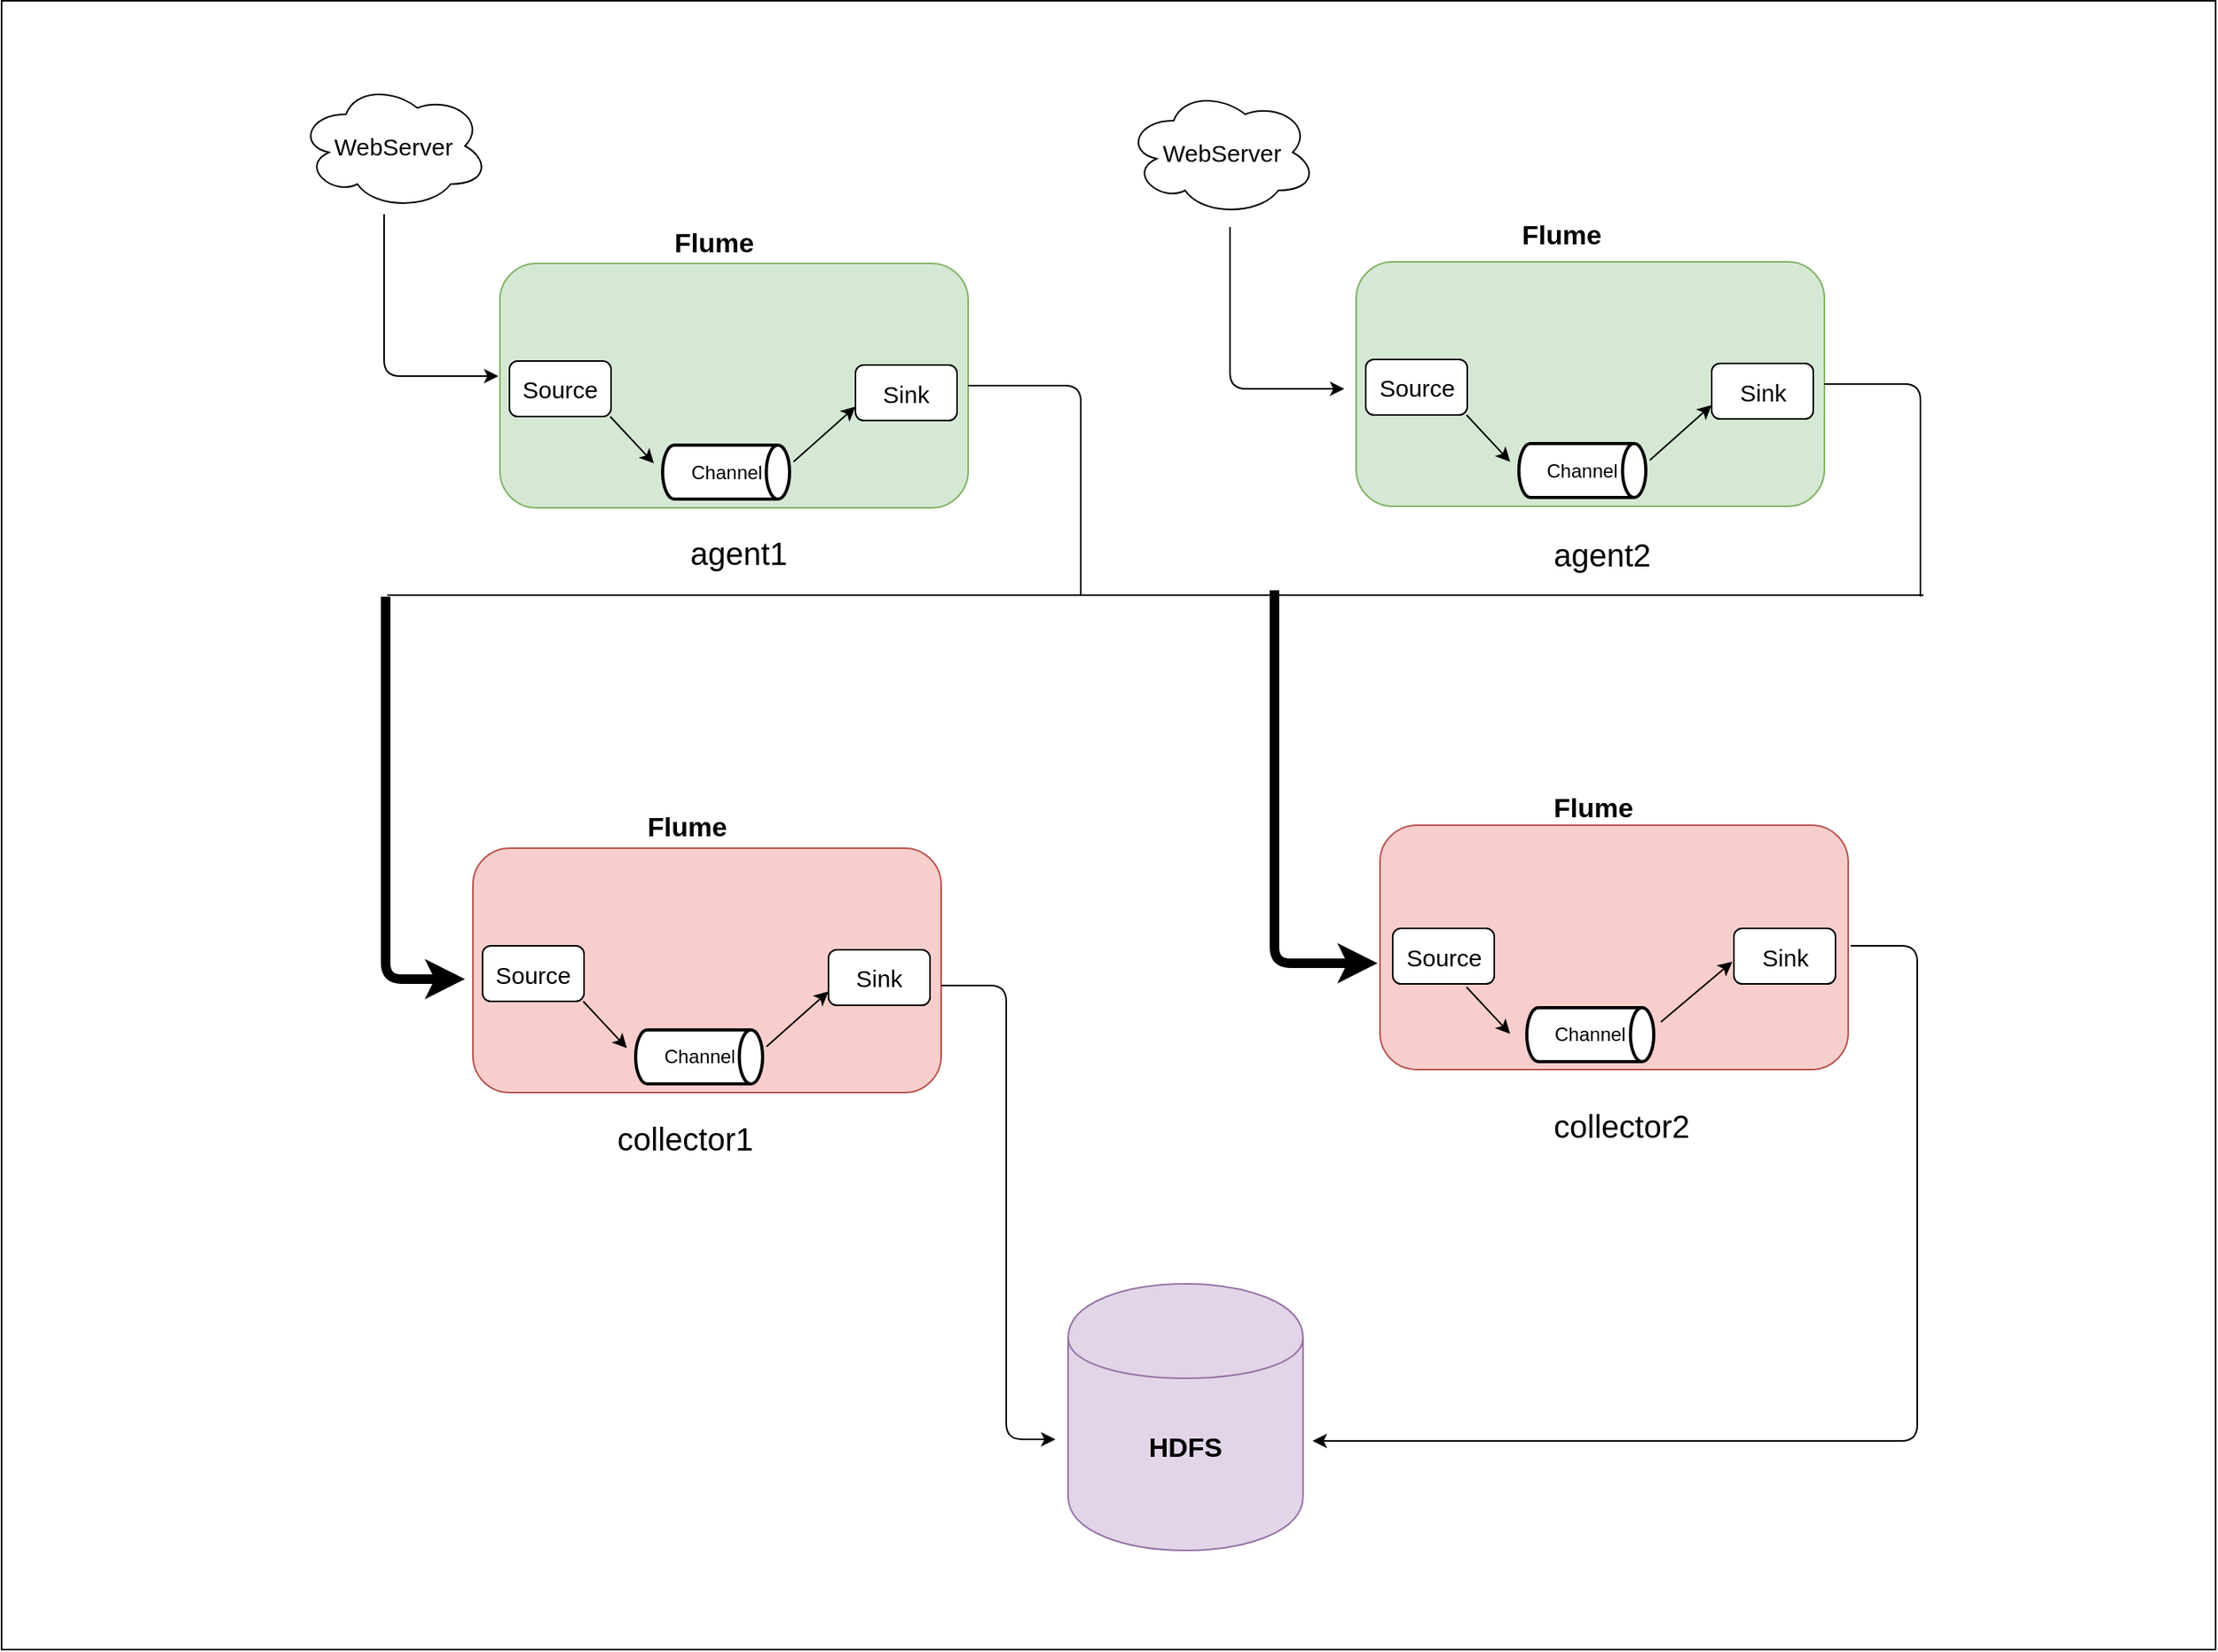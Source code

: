 <mxfile version="11.1.4" type="device"><diagram id="WMhzru6LmfBHeB0P4Uh0" name="Page-1"><mxGraphModel dx="2431" dy="1177" grid="0" gridSize="10" guides="1" tooltips="1" connect="1" arrows="1" fold="1" page="0" pageScale="1" pageWidth="827" pageHeight="1169" math="0" shadow="0"><root><mxCell id="0"/><mxCell id="1" parent="0"/><mxCell id="ZZsOsE4TCftsCT6GJfCH-33" value="" style="rounded=0;whiteSpace=wrap;html=1;" vertex="1" parent="1"><mxGeometry x="-118" y="34.5" width="1395" height="1039" as="geometry"/></mxCell><mxCell id="Zj9gA3SkN2TESLbPn28m-3" value="" style="rounded=1;whiteSpace=wrap;html=1;fillColor=#d5e8d4;strokeColor=#82b366;" parent="1" vertex="1"><mxGeometry x="196" y="200" width="295" height="154" as="geometry"/></mxCell><mxCell id="Zj9gA3SkN2TESLbPn28m-10" value="" style="endArrow=classic;html=1;" parent="1" edge="1"><mxGeometry width="50" height="50" relative="1" as="geometry"><mxPoint x="123" y="169" as="sourcePoint"/><mxPoint x="195" y="271" as="targetPoint"/><Array as="points"><mxPoint x="123" y="271"/></Array></mxGeometry></mxCell><mxCell id="Zj9gA3SkN2TESLbPn28m-12" value="&lt;font style=&quot;font-size: 17px&quot;&gt;&lt;b&gt;Flume&lt;/b&gt;&lt;/font&gt;" style="text;html=1;resizable=0;points=[];autosize=1;align=left;verticalAlign=top;spacingTop=-4;" parent="1" vertex="1"><mxGeometry x="303.5" y="174.5" width="60" height="15" as="geometry"/></mxCell><mxCell id="Zj9gA3SkN2TESLbPn28m-14" value="&lt;span style=&quot;font-size: 15px ; white-space: normal&quot;&gt;Source&lt;/span&gt;" style="rounded=1;whiteSpace=wrap;html=1;" parent="1" vertex="1"><mxGeometry x="202" y="261.5" width="64" height="35" as="geometry"/></mxCell><mxCell id="Zj9gA3SkN2TESLbPn28m-15" value="" style="endArrow=classic;html=1;" parent="1" edge="1"><mxGeometry width="50" height="50" relative="1" as="geometry"><mxPoint x="265.5" y="296.5" as="sourcePoint"/><mxPoint x="293" y="326" as="targetPoint"/></mxGeometry></mxCell><mxCell id="Zj9gA3SkN2TESLbPn28m-17" value="Channel" style="strokeWidth=2;html=1;shape=mxgraph.flowchart.direct_data;whiteSpace=wrap;" parent="1" vertex="1"><mxGeometry x="298.5" y="314.5" width="80" height="34" as="geometry"/></mxCell><mxCell id="Zj9gA3SkN2TESLbPn28m-19" value="" style="endArrow=classic;html=1;entryX=0;entryY=0.75;entryDx=0;entryDy=0;" parent="1" target="Zj9gA3SkN2TESLbPn28m-20" edge="1"><mxGeometry width="50" height="50" relative="1" as="geometry"><mxPoint x="381" y="325" as="sourcePoint"/><mxPoint x="414" y="292" as="targetPoint"/></mxGeometry></mxCell><mxCell id="Zj9gA3SkN2TESLbPn28m-20" value="&lt;span style=&quot;font-size: 15px ; white-space: normal&quot;&gt;Sink&lt;/span&gt;" style="rounded=1;whiteSpace=wrap;html=1;" parent="1" vertex="1"><mxGeometry x="420" y="264" width="64" height="35" as="geometry"/></mxCell><mxCell id="Zj9gA3SkN2TESLbPn28m-21" value="" style="rounded=1;whiteSpace=wrap;html=1;fillColor=#d5e8d4;strokeColor=#82b366;" parent="1" vertex="1"><mxGeometry x="735.5" y="199" width="295" height="154" as="geometry"/></mxCell><mxCell id="Zj9gA3SkN2TESLbPn28m-22" value="&lt;span style=&quot;font-size: 15px ; white-space: normal&quot;&gt;Source&lt;/span&gt;" style="rounded=1;whiteSpace=wrap;html=1;" parent="1" vertex="1"><mxGeometry x="741.5" y="260.5" width="64" height="35" as="geometry"/></mxCell><mxCell id="Zj9gA3SkN2TESLbPn28m-23" value="" style="endArrow=classic;html=1;" parent="1" edge="1"><mxGeometry width="50" height="50" relative="1" as="geometry"><mxPoint x="805" y="295.5" as="sourcePoint"/><mxPoint x="832.5" y="325" as="targetPoint"/></mxGeometry></mxCell><mxCell id="Zj9gA3SkN2TESLbPn28m-24" value="Channel" style="strokeWidth=2;html=1;shape=mxgraph.flowchart.direct_data;whiteSpace=wrap;" parent="1" vertex="1"><mxGeometry x="838" y="313.5" width="80" height="34" as="geometry"/></mxCell><mxCell id="Zj9gA3SkN2TESLbPn28m-25" value="" style="endArrow=classic;html=1;entryX=0;entryY=0.75;entryDx=0;entryDy=0;" parent="1" target="Zj9gA3SkN2TESLbPn28m-26" edge="1"><mxGeometry width="50" height="50" relative="1" as="geometry"><mxPoint x="920.5" y="324" as="sourcePoint"/><mxPoint x="953.5" y="291" as="targetPoint"/></mxGeometry></mxCell><mxCell id="Zj9gA3SkN2TESLbPn28m-26" value="&lt;span style=&quot;font-size: 15px ; white-space: normal&quot;&gt;Sink&lt;/span&gt;" style="rounded=1;whiteSpace=wrap;html=1;" parent="1" vertex="1"><mxGeometry x="959.5" y="263" width="64" height="35" as="geometry"/></mxCell><mxCell id="Zj9gA3SkN2TESLbPn28m-29" value="&lt;font style=&quot;font-size: 17px&quot;&gt;&lt;b&gt;HDFS&lt;/b&gt;&lt;/font&gt;" style="shape=cylinder;whiteSpace=wrap;html=1;boundedLbl=1;backgroundOutline=1;fillColor=#e1d5e7;strokeColor=#9673a6;" parent="1" vertex="1"><mxGeometry x="554" y="843" width="148" height="168" as="geometry"/></mxCell><mxCell id="Zj9gA3SkN2TESLbPn28m-30" value="&lt;font style=&quot;font-size: 17px&quot;&gt;&lt;b&gt;Flume&lt;/b&gt;&lt;/font&gt;" style="text;html=1;resizable=0;points=[];autosize=1;align=left;verticalAlign=top;spacingTop=-4;" parent="1" vertex="1"><mxGeometry x="838" y="170" width="60" height="15" as="geometry"/></mxCell><mxCell id="ZZsOsE4TCftsCT6GJfCH-1" value="&lt;font style=&quot;font-size: 15px&quot;&gt;WebServer&lt;/font&gt;" style="ellipse;shape=cloud;whiteSpace=wrap;html=1;" vertex="1" parent="1"><mxGeometry x="69" y="86" width="120" height="80" as="geometry"/></mxCell><mxCell id="ZZsOsE4TCftsCT6GJfCH-2" value="&lt;font style=&quot;font-size: 15px&quot;&gt;WebServer&lt;/font&gt;" style="ellipse;shape=cloud;whiteSpace=wrap;html=1;" vertex="1" parent="1"><mxGeometry x="590.5" y="90" width="120" height="80" as="geometry"/></mxCell><mxCell id="ZZsOsE4TCftsCT6GJfCH-4" value="" style="rounded=1;whiteSpace=wrap;html=1;fillColor=#f8cecc;strokeColor=#b85450;" vertex="1" parent="1"><mxGeometry x="179" y="568.5" width="295" height="154" as="geometry"/></mxCell><mxCell id="ZZsOsE4TCftsCT6GJfCH-6" value="&lt;font style=&quot;font-size: 17px&quot;&gt;&lt;b&gt;Flume&lt;/b&gt;&lt;/font&gt;" style="text;html=1;resizable=0;points=[];autosize=1;align=left;verticalAlign=top;spacingTop=-4;" vertex="1" parent="1"><mxGeometry x="286.5" y="543" width="60" height="15" as="geometry"/></mxCell><mxCell id="ZZsOsE4TCftsCT6GJfCH-7" value="&lt;span style=&quot;font-size: 15px ; white-space: normal&quot;&gt;Source&lt;/span&gt;" style="rounded=1;whiteSpace=wrap;html=1;" vertex="1" parent="1"><mxGeometry x="185" y="630" width="64" height="35" as="geometry"/></mxCell><mxCell id="ZZsOsE4TCftsCT6GJfCH-8" value="" style="endArrow=classic;html=1;" edge="1" parent="1"><mxGeometry width="50" height="50" relative="1" as="geometry"><mxPoint x="248.5" y="665" as="sourcePoint"/><mxPoint x="276" y="694.5" as="targetPoint"/></mxGeometry></mxCell><mxCell id="ZZsOsE4TCftsCT6GJfCH-9" value="Channel" style="strokeWidth=2;html=1;shape=mxgraph.flowchart.direct_data;whiteSpace=wrap;" vertex="1" parent="1"><mxGeometry x="281.5" y="683" width="80" height="34" as="geometry"/></mxCell><mxCell id="ZZsOsE4TCftsCT6GJfCH-10" value="" style="endArrow=classic;html=1;entryX=0;entryY=0.75;entryDx=0;entryDy=0;" edge="1" parent="1" target="ZZsOsE4TCftsCT6GJfCH-11"><mxGeometry width="50" height="50" relative="1" as="geometry"><mxPoint x="364" y="693.5" as="sourcePoint"/><mxPoint x="397" y="660.5" as="targetPoint"/></mxGeometry></mxCell><mxCell id="ZZsOsE4TCftsCT6GJfCH-11" value="&lt;span style=&quot;font-size: 15px ; white-space: normal&quot;&gt;Sink&lt;/span&gt;" style="rounded=1;whiteSpace=wrap;html=1;" vertex="1" parent="1"><mxGeometry x="403" y="632.5" width="64" height="35" as="geometry"/></mxCell><mxCell id="ZZsOsE4TCftsCT6GJfCH-12" value="" style="rounded=1;whiteSpace=wrap;html=1;fillColor=#f8cecc;strokeColor=#b85450;" vertex="1" parent="1"><mxGeometry x="750.5" y="554" width="295" height="154" as="geometry"/></mxCell><mxCell id="ZZsOsE4TCftsCT6GJfCH-13" value="&lt;span style=&quot;font-size: 15px ; white-space: normal&quot;&gt;Source&lt;/span&gt;" style="rounded=1;whiteSpace=wrap;html=1;" vertex="1" parent="1"><mxGeometry x="758.5" y="619" width="64" height="35" as="geometry"/></mxCell><mxCell id="ZZsOsE4TCftsCT6GJfCH-14" value="" style="endArrow=classic;html=1;" edge="1" parent="1"><mxGeometry width="50" height="50" relative="1" as="geometry"><mxPoint x="805" y="656" as="sourcePoint"/><mxPoint x="832.5" y="685.5" as="targetPoint"/></mxGeometry></mxCell><mxCell id="ZZsOsE4TCftsCT6GJfCH-15" value="Channel" style="strokeWidth=2;html=1;shape=mxgraph.flowchart.direct_data;whiteSpace=wrap;" vertex="1" parent="1"><mxGeometry x="843" y="669" width="80" height="34" as="geometry"/></mxCell><mxCell id="ZZsOsE4TCftsCT6GJfCH-16" value="" style="endArrow=classic;html=1;" edge="1" parent="1"><mxGeometry width="50" height="50" relative="1" as="geometry"><mxPoint x="927.5" y="678" as="sourcePoint"/><mxPoint x="972.5" y="640" as="targetPoint"/></mxGeometry></mxCell><mxCell id="ZZsOsE4TCftsCT6GJfCH-17" value="&lt;span style=&quot;font-size: 15px ; white-space: normal&quot;&gt;Sink&lt;/span&gt;" style="rounded=1;whiteSpace=wrap;html=1;" vertex="1" parent="1"><mxGeometry x="973.5" y="619" width="64" height="35" as="geometry"/></mxCell><mxCell id="ZZsOsE4TCftsCT6GJfCH-19" value="&lt;font style=&quot;font-size: 17px&quot;&gt;&lt;b&gt;Flume&lt;/b&gt;&lt;/font&gt;" style="text;html=1;resizable=0;points=[];autosize=1;align=left;verticalAlign=top;spacingTop=-4;" vertex="1" parent="1"><mxGeometry x="858" y="530.5" width="60" height="15" as="geometry"/></mxCell><mxCell id="ZZsOsE4TCftsCT6GJfCH-22" value="" style="endArrow=classic;html=1;" edge="1" parent="1"><mxGeometry width="50" height="50" relative="1" as="geometry"><mxPoint x="656" y="177" as="sourcePoint"/><mxPoint x="728" y="279" as="targetPoint"/><Array as="points"><mxPoint x="656" y="279"/></Array></mxGeometry></mxCell><mxCell id="ZZsOsE4TCftsCT6GJfCH-24" value="" style="endArrow=none;html=1;entryX=1;entryY=0.5;entryDx=0;entryDy=0;" edge="1" parent="1" target="Zj9gA3SkN2TESLbPn28m-3"><mxGeometry width="50" height="50" relative="1" as="geometry"><mxPoint x="562" y="409" as="sourcePoint"/><mxPoint x="509" y="270" as="targetPoint"/><Array as="points"><mxPoint x="562" y="277"/></Array></mxGeometry></mxCell><mxCell id="ZZsOsE4TCftsCT6GJfCH-25" value="" style="endArrow=none;html=1;" edge="1" parent="1"><mxGeometry width="50" height="50" relative="1" as="geometry"><mxPoint x="125" y="409" as="sourcePoint"/><mxPoint x="1093" y="409" as="targetPoint"/></mxGeometry></mxCell><mxCell id="ZZsOsE4TCftsCT6GJfCH-26" value="" style="endArrow=classic;html=1;strokeWidth=6;" edge="1" parent="1"><mxGeometry width="50" height="50" relative="1" as="geometry"><mxPoint x="124" y="410" as="sourcePoint"/><mxPoint x="174" y="651" as="targetPoint"/><Array as="points"><mxPoint x="124" y="651"/></Array></mxGeometry></mxCell><mxCell id="ZZsOsE4TCftsCT6GJfCH-27" value="" style="endArrow=none;html=1;exitX=1;exitY=0.5;exitDx=0;exitDy=0;" edge="1" parent="1" source="Zj9gA3SkN2TESLbPn28m-21"><mxGeometry width="50" height="50" relative="1" as="geometry"><mxPoint x="1037" y="320.5" as="sourcePoint"/><mxPoint x="1091" y="410" as="targetPoint"/><Array as="points"><mxPoint x="1091" y="276"/></Array></mxGeometry></mxCell><mxCell id="ZZsOsE4TCftsCT6GJfCH-29" value="" style="endArrow=classic;html=1;strokeWidth=6;" edge="1" parent="1"><mxGeometry width="50" height="50" relative="1" as="geometry"><mxPoint x="684" y="406" as="sourcePoint"/><mxPoint x="749" y="641" as="targetPoint"/><Array as="points"><mxPoint x="684" y="641"/></Array></mxGeometry></mxCell><mxCell id="ZZsOsE4TCftsCT6GJfCH-31" value="" style="endArrow=classic;html=1;exitX=1;exitY=0.562;exitDx=0;exitDy=0;exitPerimeter=0;" edge="1" parent="1" source="ZZsOsE4TCftsCT6GJfCH-4"><mxGeometry width="50" height="50" relative="1" as="geometry"><mxPoint x="474" y="675" as="sourcePoint"/><mxPoint x="546" y="941" as="targetPoint"/><Array as="points"><mxPoint x="515" y="655"/><mxPoint x="515" y="941"/></Array></mxGeometry></mxCell><mxCell id="ZZsOsE4TCftsCT6GJfCH-32" value="" style="endArrow=classic;html=1;" edge="1" parent="1"><mxGeometry width="50" height="50" relative="1" as="geometry"><mxPoint x="1047" y="630" as="sourcePoint"/><mxPoint x="708" y="942" as="targetPoint"/><Array as="points"><mxPoint x="1089" y="630"/><mxPoint x="1089" y="942"/></Array></mxGeometry></mxCell><mxCell id="ZZsOsE4TCftsCT6GJfCH-34" value="&lt;font style=&quot;font-size: 20px&quot;&gt;collector2&lt;br&gt;&lt;br&gt;&lt;/font&gt;" style="text;html=1;resizable=0;points=[];autosize=1;align=left;verticalAlign=top;spacingTop=-4;" vertex="1" parent="1"><mxGeometry x="858" y="728.5" width="96" height="34" as="geometry"/></mxCell><mxCell id="ZZsOsE4TCftsCT6GJfCH-35" value="&lt;font style=&quot;font-size: 20px&quot;&gt;collector1&lt;/font&gt;" style="text;html=1;resizable=0;points=[];autosize=1;align=left;verticalAlign=top;spacingTop=-4;" vertex="1" parent="1"><mxGeometry x="267.5" y="737" width="96" height="17" as="geometry"/></mxCell><mxCell id="ZZsOsE4TCftsCT6GJfCH-36" value="&lt;font style=&quot;font-size: 20px&quot;&gt;agent1&lt;/font&gt;" style="text;html=1;resizable=0;points=[];autosize=1;align=left;verticalAlign=top;spacingTop=-4;" vertex="1" parent="1"><mxGeometry x="313.5" y="367.5" width="71" height="17" as="geometry"/></mxCell><mxCell id="ZZsOsE4TCftsCT6GJfCH-37" value="&lt;font style=&quot;font-size: 20px&quot;&gt;agent2&lt;/font&gt;" style="text;html=1;resizable=0;points=[];autosize=1;align=left;verticalAlign=top;spacingTop=-4;" vertex="1" parent="1"><mxGeometry x="858" y="369" width="71" height="17" as="geometry"/></mxCell></root></mxGraphModel></diagram></mxfile>